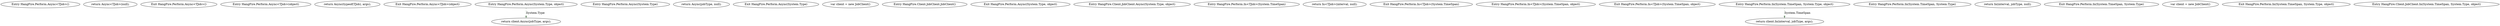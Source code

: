 digraph  {
n0 [cluster="HangFire.Perform.Async<TJob>()", label="Entry HangFire.Perform.Async<TJob>()", span="9-9"];
n1 [cluster="HangFire.Perform.Async<TJob>()", label="return Async<TJob>(null);", span="12-12"];
n2 [cluster="HangFire.Perform.Async<TJob>()", label="Exit HangFire.Perform.Async<TJob>()", span="9-9"];
n3 [cluster="HangFire.Perform.Async<TJob>(object)", label="Entry HangFire.Perform.Async<TJob>(object)", span="16-16"];
n4 [cluster="HangFire.Perform.Async<TJob>(object)", label="return Async(typeof(TJob), args);", span="19-19"];
n5 [cluster="HangFire.Perform.Async<TJob>(object)", label="Exit HangFire.Perform.Async<TJob>(object)", span="16-16"];
n6 [cluster="HangFire.Perform.Async(System.Type, object)", label="Entry HangFire.Perform.Async(System.Type, object)", span="27-27"];
n7 [cluster="HangFire.Perform.Async(System.Type)", label="Entry HangFire.Perform.Async(System.Type)", span="22-22"];
n8 [cluster="HangFire.Perform.Async(System.Type)", label="return Async(jobType, null);", span="24-24"];
n9 [cluster="HangFire.Perform.Async(System.Type)", label="Exit HangFire.Perform.Async(System.Type)", span="22-22"];
n10 [cluster="HangFire.Perform.Async(System.Type, object)", label="var client = new JobClient()", span="29-29"];
n11 [cluster="HangFire.Perform.Async(System.Type, object)", label="return client.Async(jobType, args);", span="31-31"];
n13 [cluster="HangFire.Client.JobClient.JobClient()", label="Entry HangFire.Client.JobClient.JobClient()", span="7-7"];
n12 [cluster="HangFire.Perform.Async(System.Type, object)", label="Exit HangFire.Perform.Async(System.Type, object)", span="27-27"];
n14 [cluster="HangFire.Client.JobClient.Async(System.Type, object)", label="Entry HangFire.Client.JobClient.Async(System.Type, object)", span="12-12"];
n15 [cluster="HangFire.Perform.In<TJob>(System.TimeSpan)", label="Entry HangFire.Perform.In<TJob>(System.TimeSpan)", span="36-36"];
n16 [cluster="HangFire.Perform.In<TJob>(System.TimeSpan)", label="return In<TJob>(interval, null);", span="39-39"];
n17 [cluster="HangFire.Perform.In<TJob>(System.TimeSpan)", label="Exit HangFire.Perform.In<TJob>(System.TimeSpan)", span="36-36"];
n18 [cluster="HangFire.Perform.In<TJob>(System.TimeSpan, object)", label="Entry HangFire.Perform.In<TJob>(System.TimeSpan, object)", span="43-43"];
n20 [cluster="HangFire.Perform.In<TJob>(System.TimeSpan, object)", label="Exit HangFire.Perform.In<TJob>(System.TimeSpan, object)", span="43-43"];
n21 [cluster="HangFire.Perform.In(System.TimeSpan, System.Type, object)", label="Entry HangFire.Perform.In(System.TimeSpan, System.Type, object)", span="54-54"];
n22 [cluster="HangFire.Perform.In(System.TimeSpan, System.Type)", label="Entry HangFire.Perform.In(System.TimeSpan, System.Type)", span="49-49"];
n23 [cluster="HangFire.Perform.In(System.TimeSpan, System.Type)", label="return In(interval, jobType, null);", span="51-51"];
n24 [cluster="HangFire.Perform.In(System.TimeSpan, System.Type)", label="Exit HangFire.Perform.In(System.TimeSpan, System.Type)", span="49-49"];
n25 [cluster="HangFire.Perform.In(System.TimeSpan, System.Type, object)", label="var client = new JobClient()", span="56-56"];
n26 [cluster="HangFire.Perform.In(System.TimeSpan, System.Type, object)", label="return client.In(interval, jobType, args);", span="58-58"];
n27 [cluster="HangFire.Perform.In(System.TimeSpan, System.Type, object)", label="Exit HangFire.Perform.In(System.TimeSpan, System.Type, object)", span="54-54"];
n28 [cluster="HangFire.Client.JobClient.In(System.TimeSpan, System.Type, object)", label="Entry HangFire.Client.JobClient.In(System.TimeSpan, System.Type, object)", span="40-40"];
n6 -> n11  [color=darkseagreen4, key=1, label="System.Type", style=dashed];
n21 -> n26  [color=darkseagreen4, key=1, label="System.TimeSpan", style=dashed];
}
